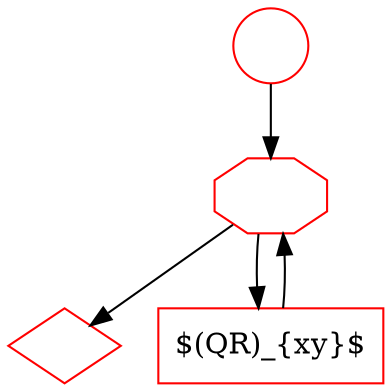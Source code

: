 digraph G {

    S [label="", shape=circle, color=red];
    E [label="", shape=diamond, color=red];

    W [label="", shape=octagon, color=red];

    M [label="$(QR)_{xy}$", shape=rect, color=red];

S->W;

M->W;

W->E;
W->M;


}
